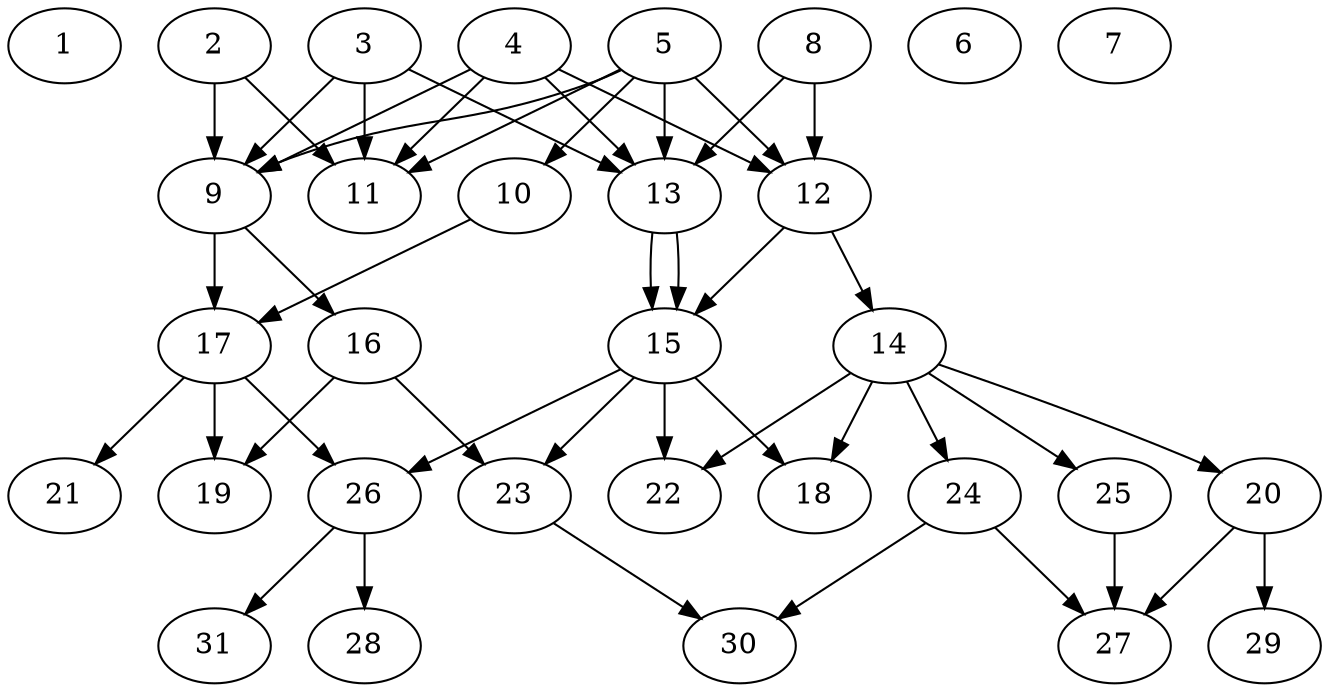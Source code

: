 // DAG (tier=2-normal, mode=data, n=31, ccr=0.436, fat=0.590, density=0.441, regular=0.600, jump=0.108, mindata=2097152, maxdata=16777216)
// DAG automatically generated by daggen at Sun Aug 24 16:33:34 2025
// /home/ermia/Project/Environments/daggen/bin/daggen --dot --ccr 0.436 --fat 0.590 --regular 0.600 --density 0.441 --jump 0.108 --mindata 2097152 --maxdata 16777216 -n 31 
digraph G {
  1 [size="2182820969413185024", alpha="0.08", expect_size="1091410484706592512"]
  2 [size="315768358523258496", alpha="0.13", expect_size="157884179261629248"]
  2 -> 9 [size ="335379307692032"]
  2 -> 11 [size ="335379307692032"]
  3 [size="980471240922432128", alpha="0.10", expect_size="490235620461216064"]
  3 -> 9 [size ="563362345779200"]
  3 -> 11 [size ="563362345779200"]
  3 -> 13 [size ="563362345779200"]
  4 [size="1167166109139790200832", alpha="0.04", expect_size="583583054569895100416"]
  4 -> 9 [size ="886839644782592"]
  4 -> 11 [size ="886839644782592"]
  4 -> 12 [size ="886839644782592"]
  4 -> 13 [size ="886839644782592"]
  5 [size="13556733583992860", alpha="0.05", expect_size="6778366791996430"]
  5 -> 9 [size ="379041634844672"]
  5 -> 10 [size ="379041634844672"]
  5 -> 11 [size ="379041634844672"]
  5 -> 12 [size ="379041634844672"]
  5 -> 13 [size ="379041634844672"]
  6 [size="33617104043848868", alpha="0.15", expect_size="16808552021924434"]
  7 [size="830784234721926784", alpha="0.16", expect_size="415392117360963392"]
  8 [size="10474858571361134", alpha="0.18", expect_size="5237429285680567"]
  8 -> 12 [size ="380283190771712"]
  8 -> 13 [size ="380283190771712"]
  9 [size="80120962418212864000", alpha="0.09", expect_size="40060481209106432000"]
  9 -> 16 [size ="148680527052800"]
  9 -> 17 [size ="148680527052800"]
  10 [size="158121237475775040", alpha="0.11", expect_size="79060618737887520"]
  10 -> 17 [size ="101414319685632"]
  11 [size="486726704888000", alpha="0.12", expect_size="243363352444000"]
  12 [size="3049816011064393859072", alpha="0.03", expect_size="1524908005532196929536"]
  12 -> 14 [size ="1682438044516352"]
  12 -> 15 [size ="1682438044516352"]
  13 [size="3003536052108394496000", alpha="0.07", expect_size="1501768026054197248000"]
  13 -> 15 [size ="1665374407884800"]
  13 -> 15 [size ="1665374407884800"]
  14 [size="2931573566004490752", alpha="0.09", expect_size="1465786783002245376"]
  14 -> 18 [size ="1806780132753408"]
  14 -> 20 [size ="1806780132753408"]
  14 -> 22 [size ="1806780132753408"]
  14 -> 24 [size ="1806780132753408"]
  14 -> 25 [size ="1806780132753408"]
  15 [size="49864590919586264", alpha="0.01", expect_size="24932295459793132"]
  15 -> 18 [size ="1238958889500672"]
  15 -> 22 [size ="1238958889500672"]
  15 -> 23 [size ="1238958889500672"]
  15 -> 26 [size ="1238958889500672"]
  16 [size="3850215135283809091584", alpha="0.02", expect_size="1925107567641904545792"]
  16 -> 19 [size ="1965229697138688"]
  16 -> 23 [size ="1965229697138688"]
  17 [size="1024786709777336576", alpha="0.15", expect_size="512393354888668288"]
  17 -> 19 [size ="1067731587694592"]
  17 -> 21 [size ="1067731587694592"]
  17 -> 26 [size ="1067731587694592"]
  18 [size="53898737845684544", alpha="0.15", expect_size="26949368922842272"]
  19 [size="1490419739313307648000", alpha="0.10", expect_size="745209869656653824000"]
  20 [size="16913814987046912", alpha="0.10", expect_size="8456907493523456"]
  20 -> 27 [size ="1064327255687168"]
  20 -> 29 [size ="1064327255687168"]
  21 [size="315338433779782909952", alpha="0.04", expect_size="157669216889891454976"]
  22 [size="48035311148715752", alpha="0.05", expect_size="24017655574357876"]
  23 [size="808074170269867966464", alpha="0.08", expect_size="404037085134933983232"]
  23 -> 30 [size ="694050072035328"]
  24 [size="979722530167964416", alpha="0.06", expect_size="489861265083982208"]
  24 -> 27 [size ="1053018741014528"]
  24 -> 30 [size ="1053018741014528"]
  25 [size="236256839363007040", alpha="0.03", expect_size="118128419681503520"]
  25 -> 27 [size ="573166371995648"]
  26 [size="1180449007566485760", alpha="0.05", expect_size="590224503783242880"]
  26 -> 28 [size ="1017791696076800"]
  26 -> 31 [size ="1017791696076800"]
  27 [size="1285732826946014806016", alpha="0.05", expect_size="642866413473007403008"]
  28 [size="685734988845799808", alpha="0.14", expect_size="342867494422899904"]
  29 [size="1155822928666539520", alpha="0.00", expect_size="577911464333269760"]
  30 [size="24547567501453056", alpha="0.19", expect_size="12273783750726528"]
  31 [size="557419009055309955072", alpha="0.01", expect_size="278709504527654977536"]
}